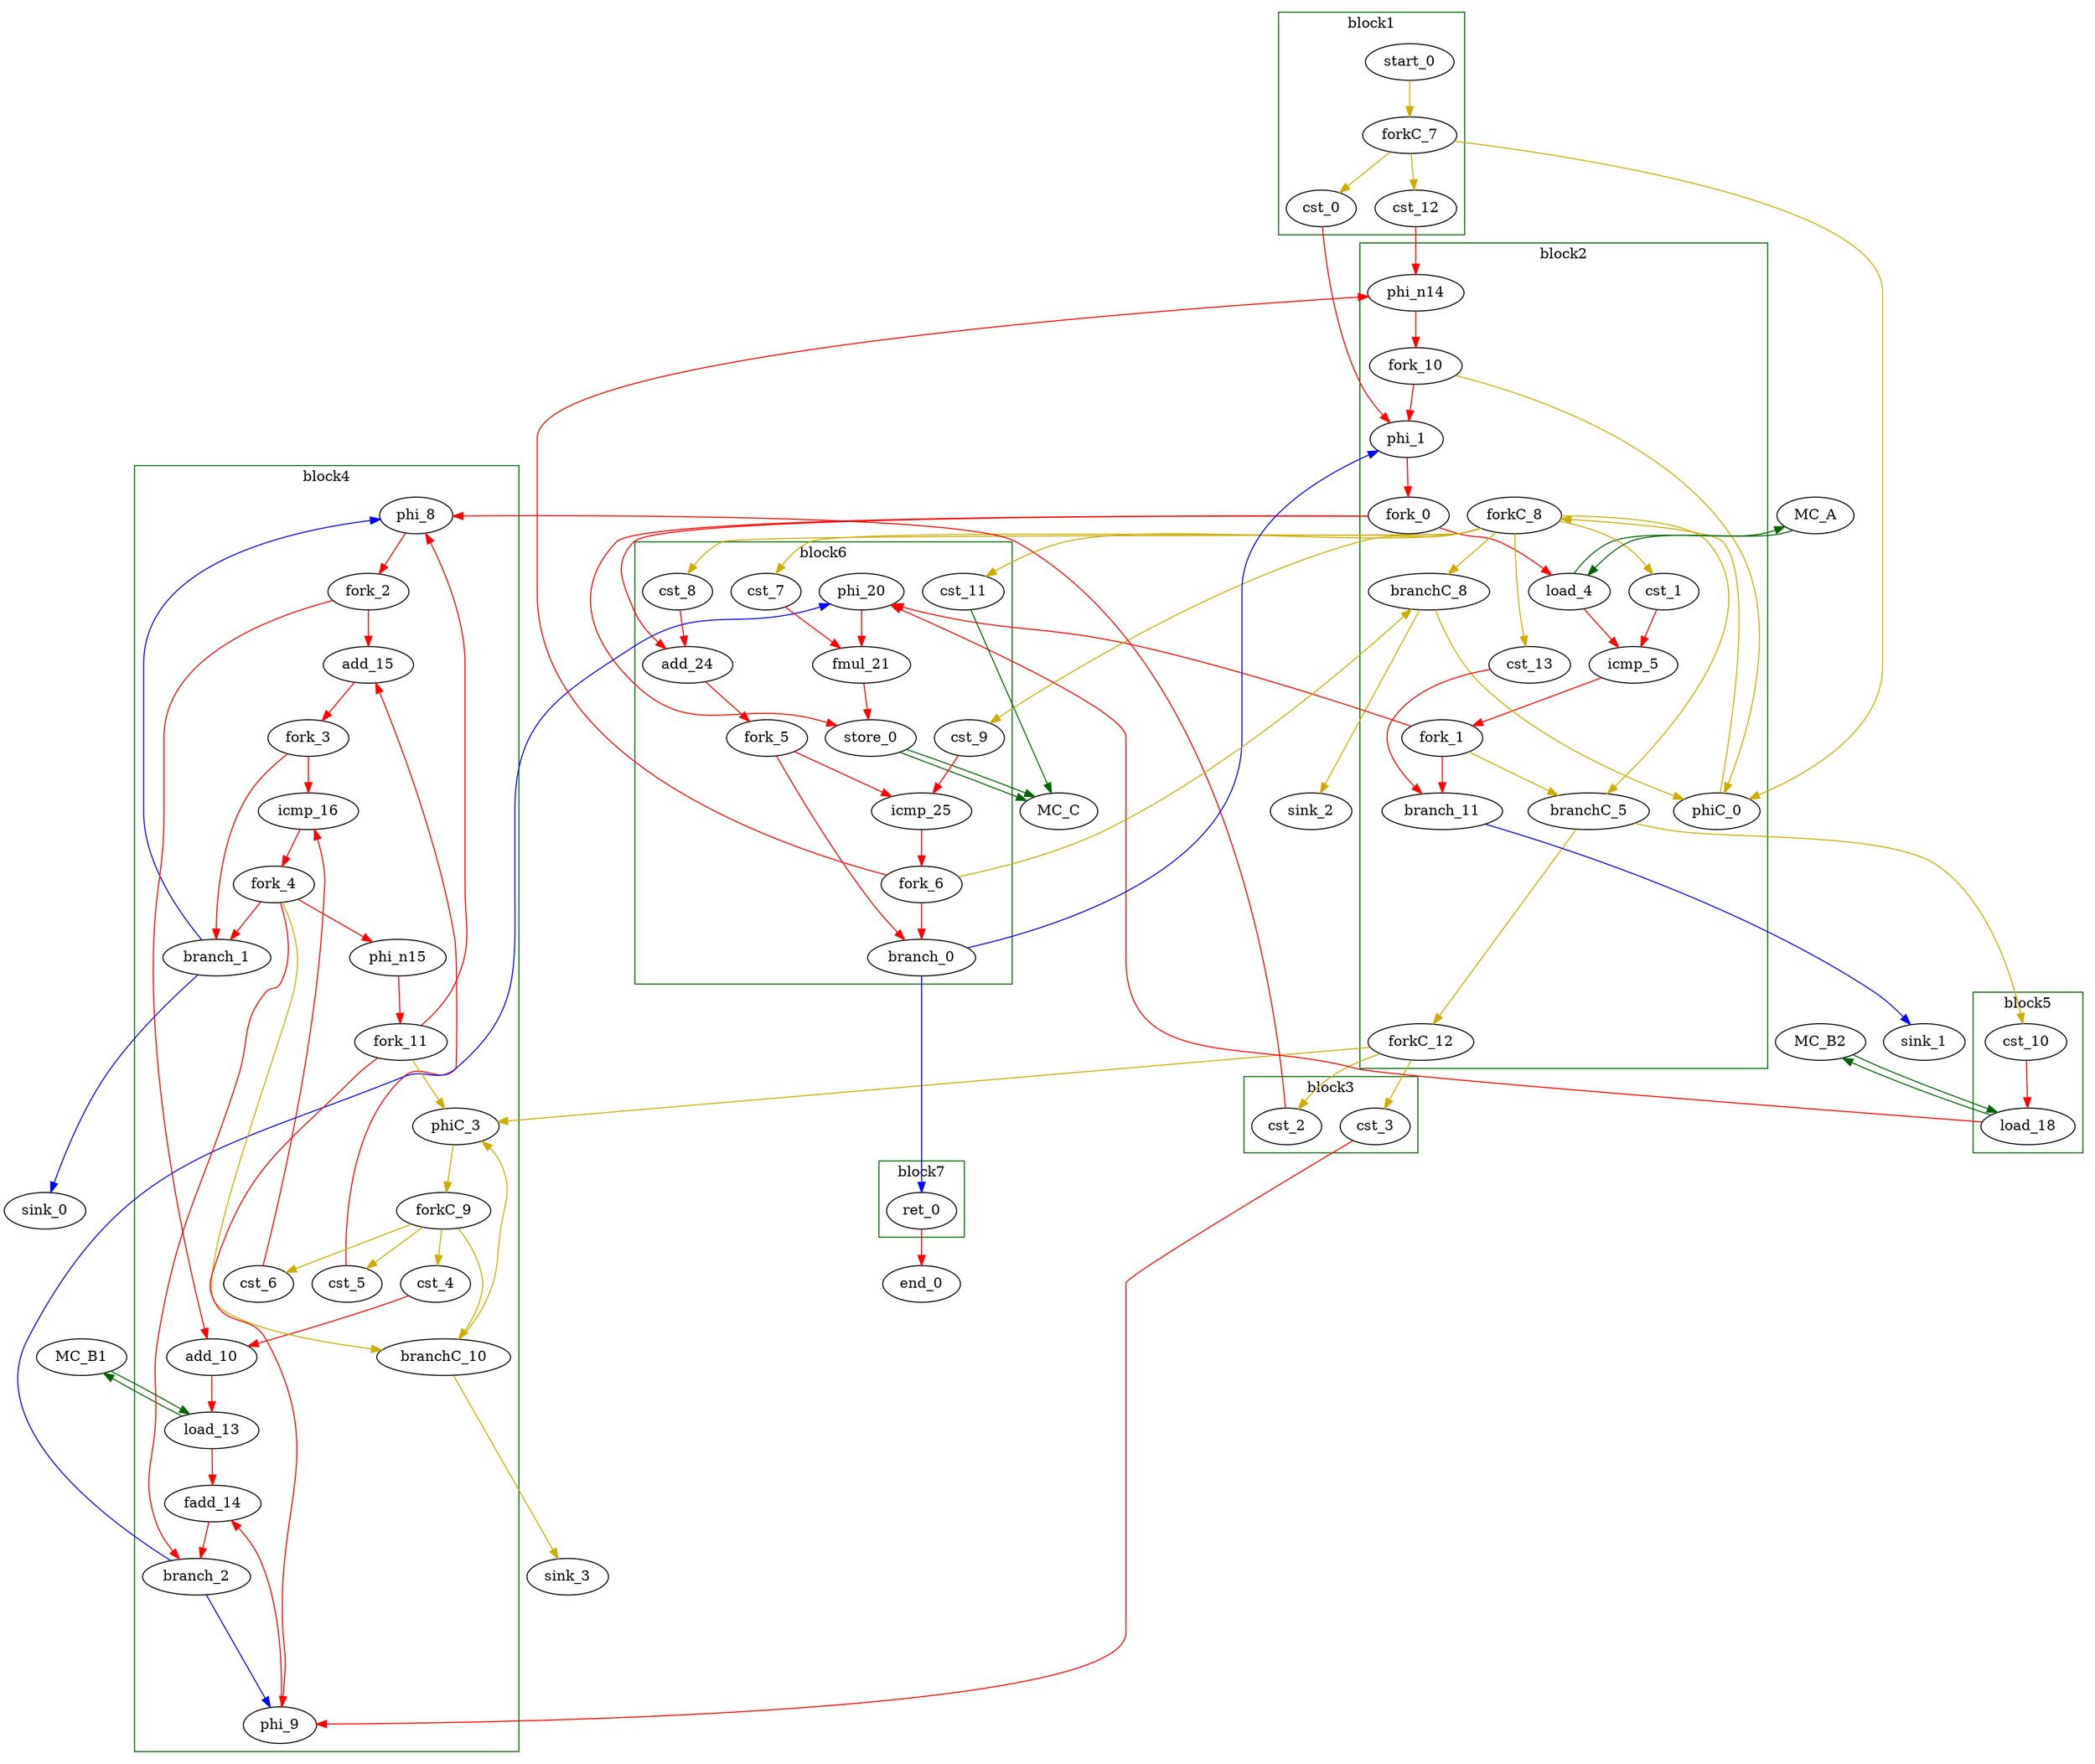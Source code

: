 Digraph G {
    splines=spline;
//DHLS version: 0.1.1" [shape = "none" pos = "20,20!"]

    subgraph cluster_0 {
    color = "darkgreen";
        label = "block1";
        "cst_0" [type = "Constant", bbID= 1, in = "in1:0", out = "out1:32", value = "0x00000000", tagged=false, taggers_num=0, tagger_id=-1];
        "start_0" [type = "Entry", control= "true", bbID= 1, in = "in1:0", out = "out1:0", tagged=false, taggers_num=0, tagger_id=-1];
        "cst_12" [type = "Constant", bbID= 1, in = "in1:0", out = "out1:1", value = "0x00000000", tagged=false, taggers_num=0, tagger_id=-1];
        "forkC_7" [type = "Fork", bbID= 1, in = "in1:0", out = "out1:0 out2:0 out3:0 ", tagged=false, taggers_num=0, tagger_id=-1];

    }

    subgraph cluster_1 {
    color = "darkgreen";
        label = "block2";
        "phi_1" [type = "Mux", bbID= 2, in = "in1?:1 in2:32 in3:32 ", out = "out1:32", delay=0.366, tagged=false, taggers_num=0, tagger_id=-1];
        "load_4" [type = "Operator", bbID= 2, op = "mc_load_op",bbID= 2, portId= 0, offset= 0, in = "in1:32 in2:32", out = "out1:32 out2:32 ", delay=0.000, latency=2, II=1, tagged=false, taggers_num=0, tagger_id=-1];
        "cst_1" [type = "Constant", bbID= 2, in = "in1:0", out = "out1:32", value = "0x00000000", tagged=false, taggers_num=0, tagger_id=-1];
        "icmp_5" [type = "Operator", bbID= 2, op = "icmp_sgt_op", in = "in1:32 in2:32 ", out = "out1:1 ", delay=1.530, latency=0, II=1, tagged=false, taggers_num=0, tagger_id=-1];
        "phiC_0" [type = "Mux", bbID= 2, in = "in1?:1 in2:0 in3:0 ", out = "out1:0", delay=0.166, tagged=false, taggers_num=0, tagger_id=-1];
        "phi_n14" [type = "Merge", bbID= 2, in = "in1:1 in2:1 ", out = "out1:1", delay=0.366, tagged=false, taggers_num=0, tagger_id=-1];
        "branchC_5" [type = "Branch", bbID= 2,  in = "in1:0 in2?:1", out = "out1+:0 out2-:0", tagged=false, taggers_num=0, tagger_id=-1];
        "branchC_8" [type = "Branch", bbID= 2,  in = "in1:0 in2?:1", out = "out1+:0 out2-:0", tagged=false, taggers_num=0, tagger_id=-1];
        "cst_13" [type = "Constant", bbID= 2, in = "in1:0", out = "out1:32", value = "0x00000000", tagged=false, taggers_num=0, tagger_id=-1];
        "branch_11" [type = "Branch", bbID= 2,  in = "in1:1 in2?:1", out = "out1+:1 out2-:1", tagged=false, taggers_num=0, tagger_id=-1];
        "fork_0" [type = "Fork", bbID= 2, in = "in1:32", out = "out1:32 out2:32 out3:32 ", tagged=false, taggers_num=0, tagger_id=-1];
        "fork_1" [type = "Fork", bbID= 2, in = "in1:1", out = "out1:1 out2:1 out3:1 ", tagged=false, taggers_num=0, tagger_id=-1];
        "forkC_8" [type = "Fork", bbID= 2, in = "in1:0", out = "out1:0 out2:0 out3:0 out4:0 out5:0 out6:0 out7:0 out8:0 ", tagged=false, taggers_num=0, tagger_id=-1];
        "fork_10" [type = "Fork", bbID= 2, in = "in1:1", out = "out1:1 out2:1 ", tagged=false, taggers_num=0, tagger_id=-1];
        "forkC_12" [type = "Fork", bbID= 2, in = "in1:0", out = "out1:0 out2:0 out3:0 ", tagged=false, taggers_num=1, tagger_id=-1];

    }

    subgraph cluster_2 {
    color = "darkgreen";
        label = "block3";
        "cst_2" [type = "Constant", bbID= 3, in = "in1:0", out = "out1:32", value = "0x00000000", tagged=false, taggers_num=0, tagger_id=-1];
        "cst_3" [type = "Constant", bbID= 3, in = "in1:0", out = "out1:32", value = "0x00000000", tagged=false, taggers_num=0, tagger_id=-1];

    }

    subgraph cluster_3 {
    color = "darkgreen";
        label = "block4";
        "phi_8" [type = "Mux", bbID= 4, in = "in1?:1 in2:32 in3:32 ", out = "out1:32", delay=0.366, tagged=false, taggers_num=0, tagger_id=-1];
        "phi_9" [type = "Mux", bbID= 4, in = "in1?:1 in2:32 in3:32 ", out = "out1:32", delay=0.366, tagged=false, taggers_num=0, tagger_id=-1];
        "cst_4" [type = "Constant", bbID= 4, in = "in1:0", out = "out1:32", value = "0x00000001", tagged=false, taggers_num=0, tagger_id=-1];
        "add_10" [type = "Operator", bbID= 4, op = "add_op", in = "in1:32 in2:32 ", out = "out1:32 ", delay=1.693, latency=0, II=1, tagged=false, taggers_num=0, tagger_id=-1];
        "load_13" [type = "Operator", bbID= 4, op = "mc_load_op",bbID= 4, portId= 0, offset= 0, in = "in1:32 in2:32", out = "out1:32 out2:32 ", delay=0.000, latency=2, II=1, tagged=false, taggers_num=0, tagger_id=-1];
        "fadd_14" [type = "Operator", bbID= 4, op = "fadd_op", in = "in1:32 in2:32 ", out = "out1:32 ", delay=0.966, latency=10, II=1, tagged=false, taggers_num=0, tagger_id=-1];
        "cst_5" [type = "Constant", bbID= 4, in = "in1:0", out = "out1:32", value = "0x00000001", tagged=false, taggers_num=0, tagger_id=-1];
        "add_15" [type = "Operator", bbID= 4, op = "add_op", in = "in1:32 in2:32 ", out = "out1:32 ", delay=1.693, latency=0, II=1, tagged=false, taggers_num=0, tagger_id=-1];
        "cst_6" [type = "Constant", bbID= 4, in = "in1:0", out = "out1:32", value = "0x00000005", tagged=false, taggers_num=0, tagger_id=-1];
        "icmp_16" [type = "Operator", bbID= 4, op = "icmp_ult_op", in = "in1:32 in2:32 ", out = "out1:1 ", delay=1.530, latency=0, II=1, tagged=false, taggers_num=0, tagger_id=-1];
        "phiC_3" [type = "Mux", bbID= 4, in = "in1?:1 in2:0 in3:0 ", out = "out1:0", delay=0.166, tagged=false, taggers_num=0, tagger_id=-1];
        "branch_1" [type = "Branch", bbID= 4,  in = "in1:32 in2?:1", out = "out1+:32 out2-:32", tagged=false, taggers_num=0, tagger_id=-1];
        "phi_n15" [type = "init Bool false", bbID= 4, in = "in1:1 ", out = "out1:1", delay=0.366, tagged=false, taggers_num=0, tagger_id=-1];
        "branch_2" [type = "Branch", bbID= 4,  in = "in1:32 in2?:1", out = "out1+:32 out2-:32", tagged=false, taggers_num=0, tagger_id=-1];
        "branchC_10" [type = "Branch", bbID= 4,  in = "in1:0 in2?:1", out = "out1+:0 out2-:0", tagged=false, taggers_num=0, tagger_id=-1];
        "fork_2" [type = "Fork", bbID= 4, in = "in1:32", out = "out1:32 out2:32 ", tagged=false, taggers_num=0, tagger_id=-1];
        "fork_3" [type = "Fork", bbID= 4, in = "in1:32", out = "out1:32 out2:32 ", tagged=false, taggers_num=0, tagger_id=-1];
        "fork_4" [type = "Fork", bbID= 4, in = "in1:1", out = "out1:1 out2:1 out3:1 out4:1 ", tagged=false, taggers_num=0, tagger_id=-1];
        "forkC_9" [type = "Fork", bbID= 4, in = "in1:0", out = "out1:0 out2:0 out3:0 out4:0 ", tagged=false, taggers_num=0, tagger_id=-1];
        "fork_11" [type = "Fork", bbID= 4, in = "in1:1", out = "out1:1 out2:1 out3:1 ", tagged=false, taggers_num=0, tagger_id=-1];

    }

    subgraph cluster_4 {
    color = "darkgreen";
        label = "block5";
        "load_18" [type = "Operator", bbID= 5, op = "mc_load_op",bbID= 5, portId= 1, offset= 0, in = "in1:32 in2:32", out = "out1:32 out2:32 ", delay=0.000, latency=2, II=1, tagged=false, taggers_num=0, tagger_id=-1];
        "cst_10" [type = "Constant", bbID= 5, in = "in1:0", out = "out1:32", value = "0x00000000", tagged=false, taggers_num=0, tagger_id=-1];

    }

    subgraph cluster_5 {
    color = "darkgreen";
        label = "block6";
        "phi_20" [type = "Mux", bbID= 6, in = "in1?:1 in2:32 in3:32 ", out = "out1:32", delay=0.366, tagged=false, taggers_num=0, tagger_id=-1];
        "cst_7" [type = "Constant", bbID= 6, in = "in1:0", out = "out1:32", value = "0x40000000", tagged=false, taggers_num=0, tagger_id=-1];
        "fmul_21" [type = "Operator", bbID= 6, op = "fmul_op", in = "in1:32 in2:32 ", out = "out1:32 ", delay=0.966, latency=6, II=1, tagged=false, taggers_num=0, tagger_id=-1];
        "store_0" [type = "Operator", bbID= 6, op = "mc_store_op",bbID= 6, portId= 0, offset= 0, in = "in1:32 in2:32 ", out = "out1:32 out2:32 ", delay=0.000, latency=0, II=1, tagged=false, taggers_num=0, tagger_id=-1];
        "cst_8" [type = "Constant", bbID= 6, in = "in1:0", out = "out1:32", value = "0x00000001", tagged=false, taggers_num=0, tagger_id=-1];
        "add_24" [type = "Operator", bbID= 6, op = "add_op", in = "in1:32 in2:32 ", out = "out1:32 ", delay=1.693, latency=0, II=1, tagged=false, taggers_num=0, tagger_id=-1];
        "cst_9" [type = "Constant", bbID= 6, in = "in1:0", out = "out1:32", value = "0x00000032", tagged=false, taggers_num=0, tagger_id=-1];
        "icmp_25" [type = "Operator", bbID= 6, op = "icmp_ult_op", in = "in1:32 in2:32 ", out = "out1:1 ", delay=1.530, latency=0, II=1, tagged=false, taggers_num=0, tagger_id=-1];
        "cst_11" [type = "Constant", bbID= 6, in = "in1:0", out = "out1:32", value = "0x00000001", tagged=false, taggers_num=0, tagger_id=-1];
        "branch_0" [type = "Branch", bbID= 6,  in = "in1:32 in2?:1", out = "out1+:32 out2-:32", tagged=false, taggers_num=0, tagger_id=-1];
        "fork_5" [type = "Fork", bbID= 6, in = "in1:32", out = "out1:32 out2:32 ", tagged=false, taggers_num=0, tagger_id=-1];
        "fork_6" [type = "Fork", bbID= 6, in = "in1:1", out = "out1:1 out2:1 out3:1 ", tagged=false, taggers_num=0, tagger_id=-1];

    }

    subgraph cluster_6 {
    color = "darkgreen";
        label = "block7";
        "ret_0" [type = "Operator", bbID= 7, op = "ret_op", in = "in1:32 ", out = "out1:32 ", delay=0.000, latency=0, II=1, tagged=false, taggers_num=0, tagger_id=-1];

    }
    "MC_A" [type = "MC", bbID= 0, in = "in1:32*l0a ", out = "out1:32*l0d out2:0*e ", memory = "A", bbcount = 0, ldcount = 1, stcount = 0];
    "MC_B1" [type = "MC", bbID= 0, in = "in1:32*l0a ", out = "out1:32*l0d out2:0*e ", memory = "B1", bbcount = 0, ldcount = 2, stcount = 0];
    "MC_B2" [type = "MC", bbID= 0, in = "in1:32*l0a ", out = "out1:32*l0d out2:0*e ", memory = "B2", bbcount = 0, ldcount = 2, stcount = 0];
    "MC_C" [type = "MC", bbID= 0, in = "in1:32*c0 in2:32*s0a in3:32*s0d ", out = "out1:0*e ", memory = "C", bbcount = 1, ldcount = 0, stcount = 1];
    "sink_0" [type = "Sink", bbID= 0, in = "in1:32"];
    "sink_1" [type = "Sink", bbID= 0, in = "in1:32"];
    "sink_2" [type = "Sink", bbID= 0, in = "in1:0"];
    "sink_3" [type = "Sink", bbID= 0, in = "in1:0"];
    "end_0" [type = "Exit", bbID= 0, in = "in1:0*e in2:0*e in3:0*e  in4:32 ", out = "out1:32" ];

    "load_4" -> "MC_A" [color = "darkgreen", mem_address = "true", from = "out2", to = "in1"];
    "MC_A" -> "load_4" [color = "darkgreen", mem_address = "false", from = "out1", to = "in1"];
    "load_13" -> "MC_B1" [color = "darkgreen", mem_address = "true", from = "out2", to = "in1"];
    "MC_B1" -> "load_13" [color = "darkgreen", mem_address = "false", from = "out1", to = "in1"];
    "load_18" -> "MC_B2" [color = "darkgreen", mem_address = "true", from = "out2", to = "in1"];
    "MC_B2" -> "load_18" [color = "darkgreen", mem_address = "false", from = "out1", to = "in1"];
    "store_0" -> "MC_C" [color = "darkgreen", mem_address = "true", from = "out2", to = "in2"];
    "store_0" -> "MC_C" [color = "darkgreen", mem_address = "false", from = "out1", to = "in3"];
    "cst_11" -> "MC_C" [color = "darkgreen", from = "out1", to = "in1"];
    "cst_0" -> "phi_1" [color = "red", from = "out1", to = "in2"];
    "phi_1" -> "fork_0" [color = "red", from = "out1", to = "in1"];
    "load_4" -> "icmp_5" [color = "red", from = "out1", to = "in1"];
    "cst_1" -> "icmp_5" [color = "red", from = "out1", to = "in2"];
    "icmp_5" -> "fork_1" [color = "red", from = "out1", to = "in1"];
    "cst_2" -> "phi_8" [color = "red", from = "out1", to = "in2"];
    "phi_8" -> "fork_2" [color = "red", from = "out1", to = "in1"];
    "cst_3" -> "phi_9" [color = "red", from = "out1", to = "in2"];
    "phi_9" -> "fadd_14" [color = "red", from = "out1", to = "in1"];
    "cst_4" -> "add_10" [color = "red", from = "out1", to = "in2"];
    "add_10" -> "load_13" [color = "red", from = "out1", to = "in2"];
    "load_13" -> "fadd_14" [color = "red", from = "out1", to = "in2"];
    "fadd_14" -> "branch_2" [color = "red", from = "out1", to = "in1"];
    "cst_5" -> "add_15" [color = "red", from = "out1", to = "in2"];
    "add_15" -> "fork_3" [color = "red", from = "out1", to = "in1"];
    "cst_6" -> "icmp_16" [color = "red", from = "out1", to = "in2"];
    "icmp_16" -> "fork_4" [color = "red", from = "out1", to = "in1"];
    "load_18" -> "phi_20" [color = "red", from = "out1", to = "in2"];
    "phi_20" -> "fmul_21" [color = "red", from = "out1", to = "in1"];
    "cst_7" -> "fmul_21" [color = "red", from = "out1", to = "in2"];
    "fmul_21" -> "store_0" [color = "red", from = "out1", to = "in1"];
    "cst_8" -> "add_24" [color = "red", from = "out1", to = "in2"];
    "add_24" -> "fork_5" [color = "red", from = "out1", to = "in1"];
    "cst_9" -> "icmp_25" [color = "red", from = "out1", to = "in2"];
    "icmp_25" -> "fork_6" [color = "red", from = "out1", to = "in1"];
    "ret_0" -> "end_0" [color = "red", from = "out1", to = "in4"];
    "cst_10" -> "load_18" [color = "red", from = "out1", to = "in2"];
    "start_0" -> "forkC_7" [color = "gold3", from = "out1", to = "in1"];
    "phiC_0" -> "forkC_8" [color = "gold3", from = "out1", to = "in1"];
    "phiC_3" -> "forkC_9" [color = "gold3", from = "out1", to = "in1"];
    "branch_0" -> "phi_1" [color = "blue", minlen = 3, from = "out1", to = "in3"];
    "branch_0" -> "ret_0" [color = "blue", minlen = 3, from = "out2", to = "in1"];
    "phi_n14" -> "fork_10" [color = "red", from = "out1", to = "in1"];
    "cst_12" -> "phi_n14" [color = "red", from = "out1", to = "in1"];
    "branch_1" -> "phi_8" [color = "blue", minlen = 3, from = "out1", to = "in3"];
    "branch_1" -> "sink_0" [color = "blue", minlen = 3, from = "out2", to = "in1"];
    "phi_n15" -> "fork_11" [color = "red", from = "out1", to = "in1"];
    "branch_2" -> "phi_9" [color = "blue", minlen = 3, from = "out1", to = "in3"];
    "branch_2" -> "phi_20" [color = "blue", minlen = 3, from = "out2", to = "in3"];
    "branchC_5" -> "forkC_12" [color = "gold3", minlen = 3, from = "out1", to = "in1"];
    "branchC_5" -> "cst_10" [color = "gold3", minlen = 3, from = "out2", to = "in1"];
    "branchC_8" -> "phiC_0" [color = "gold3", minlen = 3, from = "out1", to = "in3"];
    "branchC_8" -> "sink_2" [color = "gold3", minlen = 3, from = "out2", to = "in1"];
    "branchC_10" -> "phiC_3" [color = "gold3", minlen = 3, from = "out1", to = "in3"];
    "branchC_10" -> "sink_3" [color = "gold3", minlen = 3, from = "out2", to = "in1"];
    "cst_13" -> "branch_11" [color = "red", from = "out1", to = "in1"];
    "branch_11" -> "sink_1" [color = "blue", minlen = 3, from = "out2", to = "in1"];
    "fork_0" -> "add_24" [color = "red", from = "out1", to = "in1"];
    "fork_0" -> "load_4" [color = "red", from = "out2", to = "in2"];
    "fork_0" -> "store_0" [color = "red", from = "out3", to = "in2"];
    "fork_1" -> "branchC_5" [color = "gold3", from = "out1", to = "in2"];
    "fork_1" -> "phi_20" [color = "red", from = "out2", to = "in1"];
    "fork_1" -> "branch_11" [color = "red", from = "out3", to = "in2"];
    "fork_2" -> "add_10" [color = "red", from = "out1", to = "in1"];
    "fork_2" -> "add_15" [color = "red", from = "out2", to = "in1"];
    "fork_3" -> "icmp_16" [color = "red", from = "out1", to = "in1"];
    "fork_3" -> "branch_1" [color = "red", from = "out2", to = "in1"];
    "fork_4" -> "branch_1" [color = "red", from = "out2", to = "in2"];
    "fork_4" -> "phi_n15" [color = "red", from = "out1", to = "in1"];
    "fork_4" -> "branch_2" [color = "red", from = "out3", to = "in2"];
    "fork_4" -> "branchC_10" [color = "gold3", from = "out4", to = "in2"];
    "fork_5" -> "icmp_25" [color = "red", from = "out1", to = "in1"];
    "fork_5" -> "branch_0" [color = "red", from = "out2", to = "in1"];
    "fork_6" -> "branch_0" [color = "red", from = "out1", to = "in2"];
    "fork_6" -> "phi_n14" [color = "red", from = "out2", to = "in2"];
    "fork_6" -> "branchC_8" [color = "gold3", from = "out3", to = "in2"];
    "forkC_7" -> "cst_0" [color = "gold3", from = "out1", to = "in1"];
    "forkC_7" -> "phiC_0" [color = "gold3", from = "out2", to = "in2"];
    "forkC_7" -> "cst_12" [color = "gold3", from = "out3", to = "in1"];
    "forkC_8" -> "cst_1" [color = "gold3", from = "out1", to = "in1"];
    "forkC_8" -> "branchC_8" [color = "gold3", from = "out2", to = "in1"];
    "forkC_8" -> "branchC_5" [color = "gold3", from = "out3", to = "in1"];
    "forkC_8" -> "cst_7" [color = "gold3", from = "out4", to = "in1"];
    "forkC_8" -> "cst_8" [color = "gold3", from = "out5", to = "in1"];
    "forkC_8" -> "cst_9" [color = "gold3", from = "out6", to = "in1"];
    "forkC_8" -> "cst_11" [color = "gold3", from = "out7", to = "in1"];
    "forkC_8" -> "cst_13" [color = "gold3", from = "out8", to = "in1"];
    "forkC_9" -> "cst_4" [color = "gold3", from = "out1", to = "in1"];
    "forkC_9" -> "branchC_10" [color = "gold3", from = "out2", to = "in1"];
    "forkC_9" -> "cst_5" [color = "gold3", from = "out3", to = "in1"];
    "forkC_9" -> "cst_6" [color = "gold3", from = "out4", to = "in1"];
    "fork_10" -> "phi_1" [color = "red", from = "out1", to = "in1"];
    "fork_10" -> "phiC_0" [color = "gold3", from = "out2", to = "in1"];
    "fork_11" -> "phi_8" [color = "red", from = "out1", to = "in1"];
    "fork_11" -> "phi_9" [color = "red", from = "out2", to = "in1"];
    "fork_11" -> "phiC_3" [color = "gold3", from = "out3", to = "in1"];
    "forkC_12" -> "cst_2" [color = "gold3", from = "out1", to = "in1"];
    "forkC_12" -> "cst_3" [color = "gold3", from = "out2", to = "in1"];
    "forkC_12" -> "phiC_3" [color = "gold3", from = "out3", to = "in2"];

}
